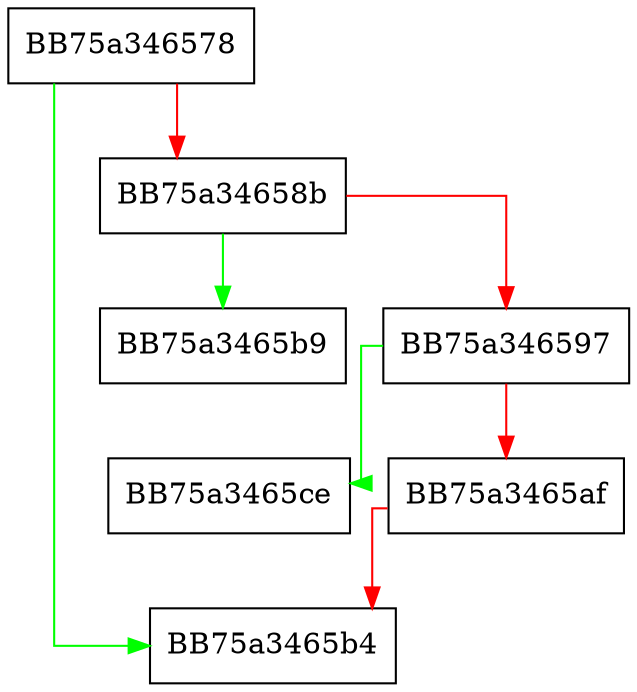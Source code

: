 digraph pe_set_return_value {
  node [shape="box"];
  graph [splines=ortho];
  BB75a346578 -> BB75a3465b4 [color="green"];
  BB75a346578 -> BB75a34658b [color="red"];
  BB75a34658b -> BB75a3465b9 [color="green"];
  BB75a34658b -> BB75a346597 [color="red"];
  BB75a346597 -> BB75a3465ce [color="green"];
  BB75a346597 -> BB75a3465af [color="red"];
  BB75a3465af -> BB75a3465b4 [color="red"];
}